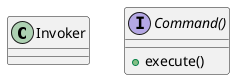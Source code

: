 @startuml
'https://plantuml.com/class-diagram

class Invoker{

}

interface Command(){
    + execute()
}



@enduml